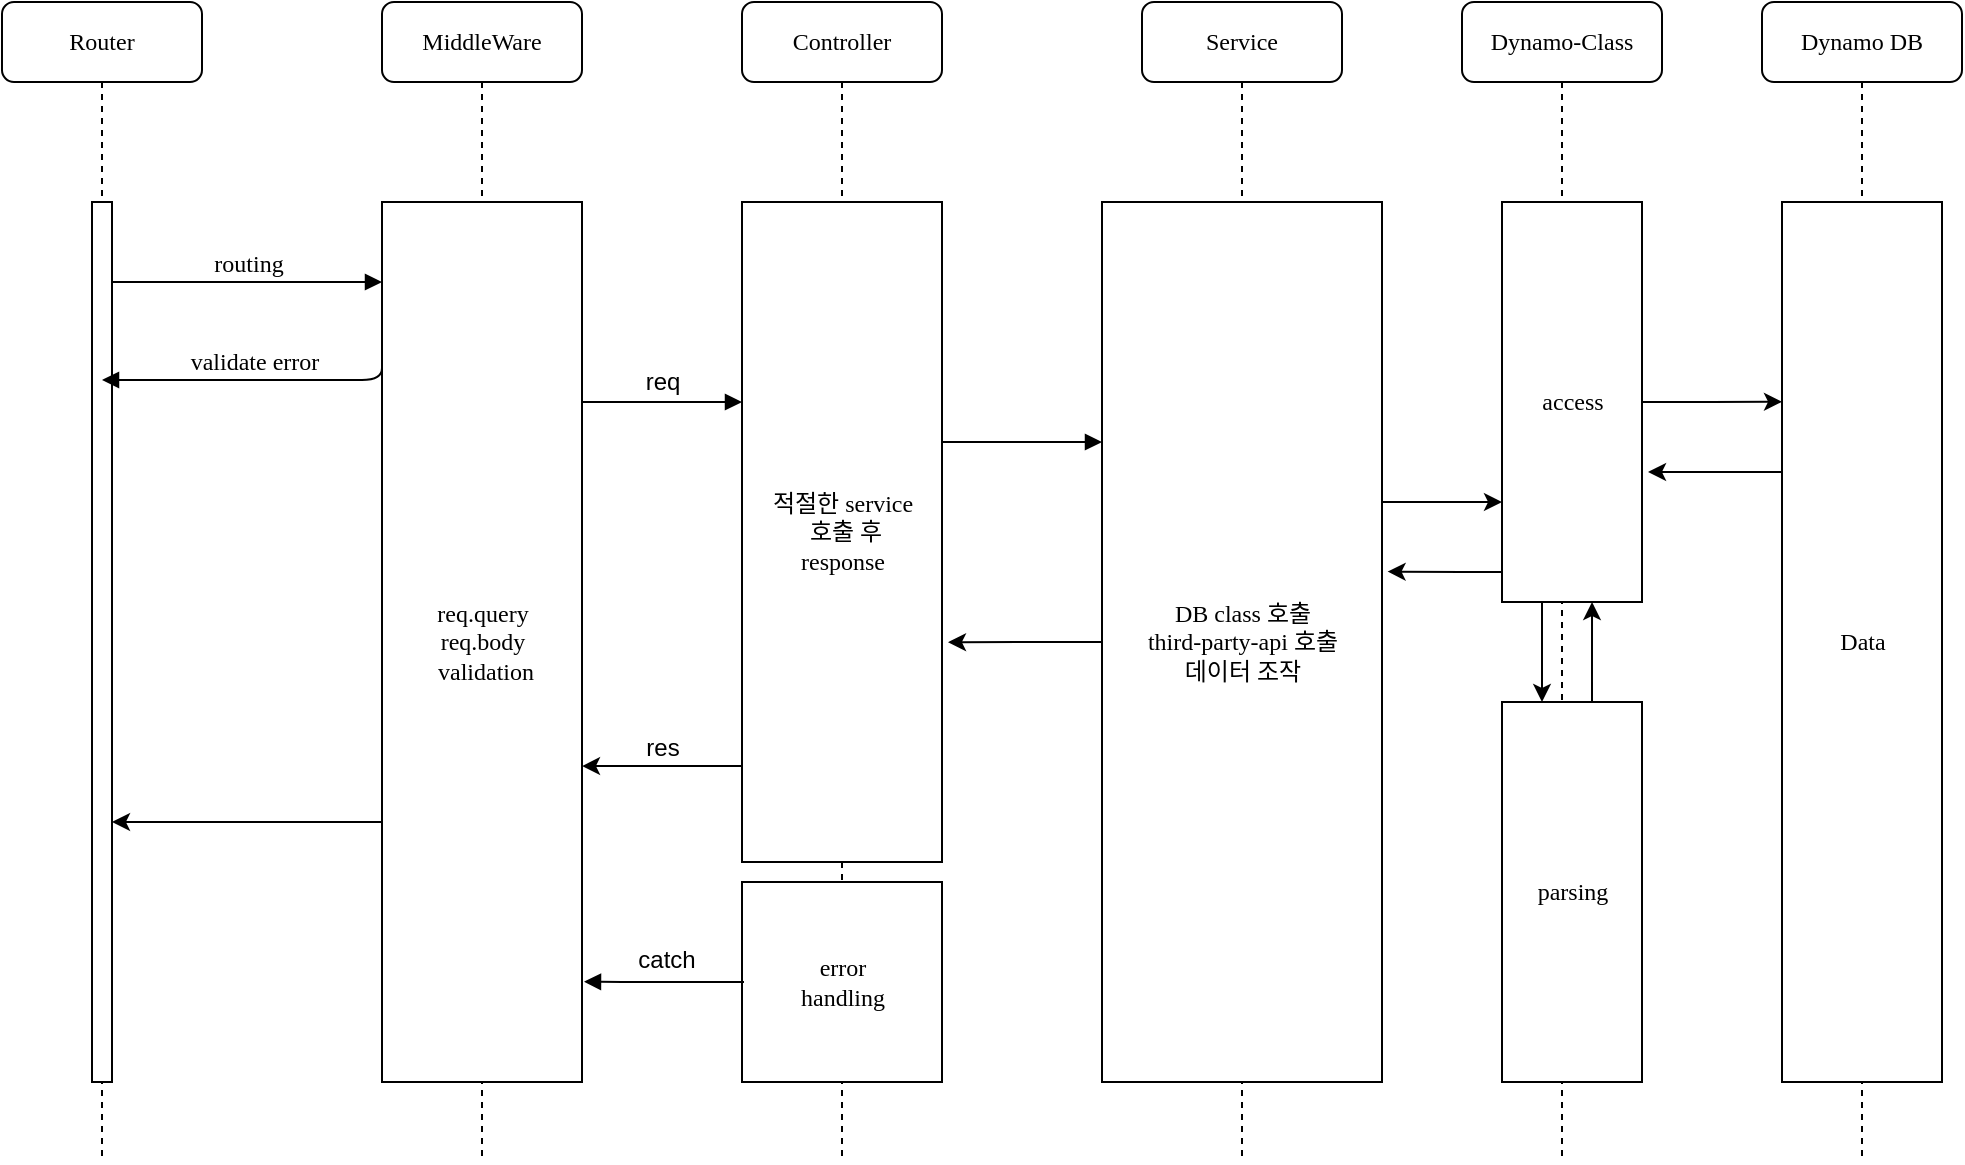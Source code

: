 <mxfile version="14.6.13" type="device"><diagram name="Page-1" id="13e1069c-82ec-6db2-03f1-153e76fe0fe0"><mxGraphModel dx="1106" dy="947" grid="1" gridSize="10" guides="1" tooltips="1" connect="1" arrows="1" fold="1" page="1" pageScale="1" pageWidth="1100" pageHeight="850" background="#ffffff" math="0" shadow="0"><root><mxCell id="0"/><mxCell id="1" parent="0"/><mxCell id="7baba1c4bc27f4b0-2" value="MiddleWare" style="shape=umlLifeline;perimeter=lifelinePerimeter;whiteSpace=wrap;html=1;container=1;collapsible=0;recursiveResize=0;outlineConnect=0;rounded=1;shadow=0;comic=0;labelBackgroundColor=none;strokeWidth=1;fontFamily=Verdana;fontSize=12;align=center;" parent="1" vertex="1"><mxGeometry x="590" y="80" width="100" height="580" as="geometry"/></mxCell><mxCell id="7baba1c4bc27f4b0-10" value="req.query&lt;br&gt;req.body&lt;br&gt;&amp;nbsp;validation" style="html=1;points=[];perimeter=orthogonalPerimeter;rounded=0;shadow=0;comic=0;labelBackgroundColor=none;strokeWidth=1;fontFamily=Verdana;fontSize=12;align=center;" parent="7baba1c4bc27f4b0-2" vertex="1"><mxGeometry y="100" width="100" height="440" as="geometry"/></mxCell><mxCell id="7baba1c4bc27f4b0-3" value="Controller" style="shape=umlLifeline;perimeter=lifelinePerimeter;whiteSpace=wrap;html=1;container=1;collapsible=0;recursiveResize=0;outlineConnect=0;rounded=1;shadow=0;comic=0;labelBackgroundColor=none;strokeWidth=1;fontFamily=Verdana;fontSize=12;align=center;" parent="1" vertex="1"><mxGeometry x="770" y="80" width="100" height="580" as="geometry"/></mxCell><mxCell id="7baba1c4bc27f4b0-13" value="적절한 service&lt;br&gt;&amp;nbsp;호출 후 &lt;br&gt;response" style="html=1;points=[];perimeter=orthogonalPerimeter;rounded=0;shadow=0;comic=0;labelBackgroundColor=none;strokeWidth=1;fontFamily=Verdana;fontSize=12;align=center;" parent="7baba1c4bc27f4b0-3" vertex="1"><mxGeometry y="100" width="100" height="330" as="geometry"/></mxCell><mxCell id="7baba1c4bc27f4b0-4" value="Service" style="shape=umlLifeline;perimeter=lifelinePerimeter;whiteSpace=wrap;html=1;container=1;collapsible=0;recursiveResize=0;outlineConnect=0;rounded=1;shadow=0;comic=0;labelBackgroundColor=none;strokeWidth=1;fontFamily=Verdana;fontSize=12;align=center;" parent="1" vertex="1"><mxGeometry x="970" y="80" width="100" height="580" as="geometry"/></mxCell><mxCell id="7baba1c4bc27f4b0-5" value="Dynamo-Class" style="shape=umlLifeline;perimeter=lifelinePerimeter;whiteSpace=wrap;html=1;container=1;collapsible=0;recursiveResize=0;outlineConnect=0;rounded=1;shadow=0;comic=0;labelBackgroundColor=none;strokeWidth=1;fontFamily=Verdana;fontSize=12;align=center;" parent="1" vertex="1"><mxGeometry x="1130" y="80" width="100" height="580" as="geometry"/></mxCell><mxCell id="7baba1c4bc27f4b0-6" value="Dynamo DB" style="shape=umlLifeline;perimeter=lifelinePerimeter;whiteSpace=wrap;html=1;container=1;collapsible=0;recursiveResize=0;outlineConnect=0;rounded=1;shadow=0;comic=0;labelBackgroundColor=none;strokeWidth=1;fontFamily=Verdana;fontSize=12;align=center;" parent="1" vertex="1"><mxGeometry x="1280" y="80" width="100" height="580" as="geometry"/></mxCell><mxCell id="7baba1c4bc27f4b0-8" value="Router" style="shape=umlLifeline;perimeter=lifelinePerimeter;whiteSpace=wrap;html=1;container=1;collapsible=0;recursiveResize=0;outlineConnect=0;rounded=1;shadow=0;comic=0;labelBackgroundColor=none;strokeWidth=1;fontFamily=Verdana;fontSize=12;align=center;" parent="1" vertex="1"><mxGeometry x="400" y="80" width="100" height="580" as="geometry"/></mxCell><mxCell id="7baba1c4bc27f4b0-9" value="" style="html=1;points=[];perimeter=orthogonalPerimeter;rounded=0;shadow=0;comic=0;labelBackgroundColor=none;strokeWidth=1;fontFamily=Verdana;fontSize=12;align=center;" parent="7baba1c4bc27f4b0-8" vertex="1"><mxGeometry x="45" y="100" width="10" height="440" as="geometry"/></mxCell><mxCell id="Ia8-gGCbYS3yQr1yOUuB-18" style="edgeStyle=orthogonalEdgeStyle;rounded=0;orthogonalLoop=1;jettySize=auto;html=1;entryX=0;entryY=0.75;entryDx=0;entryDy=0;entryPerimeter=0;" parent="1" source="7baba1c4bc27f4b0-16" target="7baba1c4bc27f4b0-19" edge="1"><mxGeometry relative="1" as="geometry"><Array as="points"><mxPoint x="1090" y="330"/><mxPoint x="1090" y="330"/></Array></mxGeometry></mxCell><mxCell id="RVHFf28yC51mKRCflR0R-2" style="edgeStyle=orthogonalEdgeStyle;rounded=0;orthogonalLoop=1;jettySize=auto;html=1;entryX=1.03;entryY=0.667;entryDx=0;entryDy=0;entryPerimeter=0;" edge="1" parent="1" source="7baba1c4bc27f4b0-16" target="7baba1c4bc27f4b0-13"><mxGeometry relative="1" as="geometry"/></mxCell><mxCell id="7baba1c4bc27f4b0-16" value="DB class 호출&lt;br&gt;third-party-api 호출&lt;br&gt;데이터 조작" style="html=1;points=[];perimeter=orthogonalPerimeter;rounded=0;shadow=0;comic=0;labelBackgroundColor=none;strokeWidth=1;fontFamily=Verdana;fontSize=12;align=center;" parent="1" vertex="1"><mxGeometry x="950" y="180" width="140" height="440" as="geometry"/></mxCell><mxCell id="Ia8-gGCbYS3yQr1yOUuB-14" style="edgeStyle=orthogonalEdgeStyle;rounded=0;orthogonalLoop=1;jettySize=auto;html=1;entryX=0;entryY=0.227;entryDx=0;entryDy=0;entryPerimeter=0;" parent="1" source="7baba1c4bc27f4b0-19" target="7baba1c4bc27f4b0-28" edge="1"><mxGeometry relative="1" as="geometry"/></mxCell><mxCell id="Ia8-gGCbYS3yQr1yOUuB-17" style="edgeStyle=orthogonalEdgeStyle;rounded=0;orthogonalLoop=1;jettySize=auto;html=1;" parent="1" source="7baba1c4bc27f4b0-19" target="Ia8-gGCbYS3yQr1yOUuB-13" edge="1"><mxGeometry relative="1" as="geometry"><Array as="points"><mxPoint x="1170" y="410"/><mxPoint x="1170" y="410"/></Array></mxGeometry></mxCell><mxCell id="RVHFf28yC51mKRCflR0R-1" style="edgeStyle=orthogonalEdgeStyle;rounded=0;orthogonalLoop=1;jettySize=auto;html=1;entryX=1.02;entryY=0.42;entryDx=0;entryDy=0;entryPerimeter=0;" edge="1" parent="1" source="7baba1c4bc27f4b0-19" target="7baba1c4bc27f4b0-16"><mxGeometry relative="1" as="geometry"><Array as="points"><mxPoint x="1130" y="365"/><mxPoint x="1130" y="365"/></Array></mxGeometry></mxCell><mxCell id="7baba1c4bc27f4b0-19" value="access" style="html=1;points=[];perimeter=orthogonalPerimeter;rounded=0;shadow=0;comic=0;labelBackgroundColor=none;strokeWidth=1;fontFamily=Verdana;fontSize=12;align=center;" parent="1" vertex="1"><mxGeometry x="1150" y="180" width="70" height="200" as="geometry"/></mxCell><mxCell id="7baba1c4bc27f4b0-22" value="error&lt;br&gt;handling" style="html=1;points=[];perimeter=orthogonalPerimeter;rounded=0;shadow=0;comic=0;labelBackgroundColor=none;strokeWidth=1;fontFamily=Verdana;fontSize=12;align=center;" parent="1" vertex="1"><mxGeometry x="770" y="520" width="100" height="100" as="geometry"/></mxCell><mxCell id="Ia8-gGCbYS3yQr1yOUuB-15" style="edgeStyle=orthogonalEdgeStyle;rounded=0;orthogonalLoop=1;jettySize=auto;html=1;entryX=1.043;entryY=0.675;entryDx=0;entryDy=0;entryPerimeter=0;" parent="1" source="7baba1c4bc27f4b0-28" target="7baba1c4bc27f4b0-19" edge="1"><mxGeometry relative="1" as="geometry"><Array as="points"><mxPoint x="1280" y="315"/><mxPoint x="1280" y="315"/></Array></mxGeometry></mxCell><mxCell id="7baba1c4bc27f4b0-28" value="Data" style="html=1;points=[];perimeter=orthogonalPerimeter;rounded=0;shadow=0;comic=0;labelBackgroundColor=none;strokeWidth=1;fontFamily=Verdana;fontSize=12;align=center;" parent="1" vertex="1"><mxGeometry x="1290" y="180" width="80" height="440" as="geometry"/></mxCell><mxCell id="7baba1c4bc27f4b0-11" value="routing" style="html=1;verticalAlign=bottom;endArrow=block;labelBackgroundColor=none;fontFamily=Verdana;fontSize=12;edgeStyle=elbowEdgeStyle;elbow=vertical;" parent="1" source="7baba1c4bc27f4b0-9" edge="1"><mxGeometry relative="1" as="geometry"><mxPoint x="520" y="190" as="sourcePoint"/><mxPoint x="590" y="220" as="targetPoint"/><Array as="points"><mxPoint x="570" y="220"/><mxPoint x="590" y="330"/><mxPoint x="560" y="390"/></Array></mxGeometry></mxCell><mxCell id="7baba1c4bc27f4b0-14" value="" style="html=1;verticalAlign=bottom;endArrow=block;labelBackgroundColor=none;fontFamily=Verdana;fontSize=12;edgeStyle=elbowEdgeStyle;elbow=vertical;" parent="1" source="7baba1c4bc27f4b0-10" target="7baba1c4bc27f4b0-13" edge="1"><mxGeometry relative="1" as="geometry"><mxPoint x="670" y="200" as="sourcePoint"/><mxPoint x="810" y="290" as="targetPoint"/><Array as="points"><mxPoint x="730" y="280"/><mxPoint x="770" y="290"/></Array></mxGeometry></mxCell><mxCell id="Ia8-gGCbYS3yQr1yOUuB-6" value="&lt;font style=&quot;font-size: 12px&quot;&gt;req&lt;/font&gt;" style="edgeLabel;html=1;align=center;verticalAlign=middle;resizable=0;points=[];" parent="7baba1c4bc27f4b0-14" vertex="1" connectable="0"><mxGeometry x="0.25" y="2" relative="1" as="geometry"><mxPoint x="-10" y="-8" as="offset"/></mxGeometry></mxCell><mxCell id="Ia8-gGCbYS3yQr1yOUuB-5" value="validate error" style="html=1;verticalAlign=bottom;endArrow=block;labelBackgroundColor=none;fontFamily=Verdana;fontSize=12;edgeStyle=elbowEdgeStyle;elbow=vertical;exitX=0;exitY=0.175;exitDx=0;exitDy=0;exitPerimeter=0;" parent="1" source="7baba1c4bc27f4b0-10" target="7baba1c4bc27f4b0-8" edge="1"><mxGeometry relative="1" as="geometry"><mxPoint x="530" y="269" as="sourcePoint"/><mxPoint x="665" y="269" as="targetPoint"/><Array as="points"><mxPoint x="645" y="269"/><mxPoint x="665" y="379"/><mxPoint x="635" y="439"/></Array></mxGeometry></mxCell><mxCell id="Ia8-gGCbYS3yQr1yOUuB-9" value="" style="html=1;verticalAlign=bottom;endArrow=block;labelBackgroundColor=none;fontFamily=Verdana;fontSize=12;edgeStyle=elbowEdgeStyle;elbow=horizontal;entryX=1.01;entryY=0.886;entryDx=0;entryDy=0;entryPerimeter=0;exitX=0.01;exitY=0.5;exitDx=0;exitDy=0;exitPerimeter=0;" parent="1" source="7baba1c4bc27f4b0-22" target="7baba1c4bc27f4b0-10" edge="1"><mxGeometry relative="1" as="geometry"><mxPoint x="750" y="590" as="sourcePoint"/><mxPoint x="780" y="290" as="targetPoint"/><Array as="points"><mxPoint x="720" y="591"/><mxPoint x="780" y="300"/></Array></mxGeometry></mxCell><mxCell id="Ia8-gGCbYS3yQr1yOUuB-10" value="&lt;font style=&quot;font-size: 12px&quot;&gt;catch&lt;/font&gt;" style="edgeLabel;html=1;align=center;verticalAlign=middle;resizable=0;points=[];" parent="Ia8-gGCbYS3yQr1yOUuB-9" vertex="1" connectable="0"><mxGeometry x="0.25" y="2" relative="1" as="geometry"><mxPoint x="11" y="-13" as="offset"/></mxGeometry></mxCell><mxCell id="Ia8-gGCbYS3yQr1yOUuB-11" value="" style="html=1;verticalAlign=bottom;endArrow=block;labelBackgroundColor=none;fontFamily=Verdana;fontSize=12;edgeStyle=elbowEdgeStyle;elbow=vertical;" parent="1" edge="1"><mxGeometry relative="1" as="geometry"><mxPoint x="870" y="300" as="sourcePoint"/><mxPoint x="950" y="300" as="targetPoint"/><Array as="points"><mxPoint x="910" y="300"/><mxPoint x="950" y="310"/></Array></mxGeometry></mxCell><mxCell id="Ia8-gGCbYS3yQr1yOUuB-16" style="edgeStyle=orthogonalEdgeStyle;rounded=0;orthogonalLoop=1;jettySize=auto;html=1;entryX=0.643;entryY=1;entryDx=0;entryDy=0;entryPerimeter=0;" parent="1" source="Ia8-gGCbYS3yQr1yOUuB-13" target="7baba1c4bc27f4b0-19" edge="1"><mxGeometry relative="1" as="geometry"><Array as="points"><mxPoint x="1195" y="420"/><mxPoint x="1195" y="420"/></Array></mxGeometry></mxCell><mxCell id="Ia8-gGCbYS3yQr1yOUuB-13" value="parsing" style="html=1;points=[];perimeter=orthogonalPerimeter;rounded=0;shadow=0;comic=0;labelBackgroundColor=none;strokeWidth=1;fontFamily=Verdana;fontSize=12;align=center;" parent="1" vertex="1"><mxGeometry x="1150" y="430" width="70" height="190" as="geometry"/></mxCell><mxCell id="RVHFf28yC51mKRCflR0R-3" style="edgeStyle=orthogonalEdgeStyle;rounded=0;orthogonalLoop=1;jettySize=auto;html=1;entryX=1;entryY=0.641;entryDx=0;entryDy=0;entryPerimeter=0;" edge="1" parent="1" source="7baba1c4bc27f4b0-13" target="7baba1c4bc27f4b0-10"><mxGeometry relative="1" as="geometry"><Array as="points"><mxPoint x="750" y="462"/><mxPoint x="750" y="462"/></Array></mxGeometry></mxCell><mxCell id="RVHFf28yC51mKRCflR0R-4" value="&lt;font style=&quot;font-size: 12px&quot;&gt;res&lt;/font&gt;" style="edgeLabel;html=1;align=center;verticalAlign=middle;resizable=0;points=[];" vertex="1" connectable="0" parent="RVHFf28yC51mKRCflR0R-3"><mxGeometry relative="1" as="geometry"><mxPoint y="-9" as="offset"/></mxGeometry></mxCell><mxCell id="RVHFf28yC51mKRCflR0R-5" style="edgeStyle=orthogonalEdgeStyle;rounded=0;orthogonalLoop=1;jettySize=auto;html=1;" edge="1" parent="1" source="7baba1c4bc27f4b0-10" target="7baba1c4bc27f4b0-9"><mxGeometry relative="1" as="geometry"><Array as="points"><mxPoint x="540" y="490"/><mxPoint x="540" y="490"/></Array></mxGeometry></mxCell></root></mxGraphModel></diagram></mxfile>